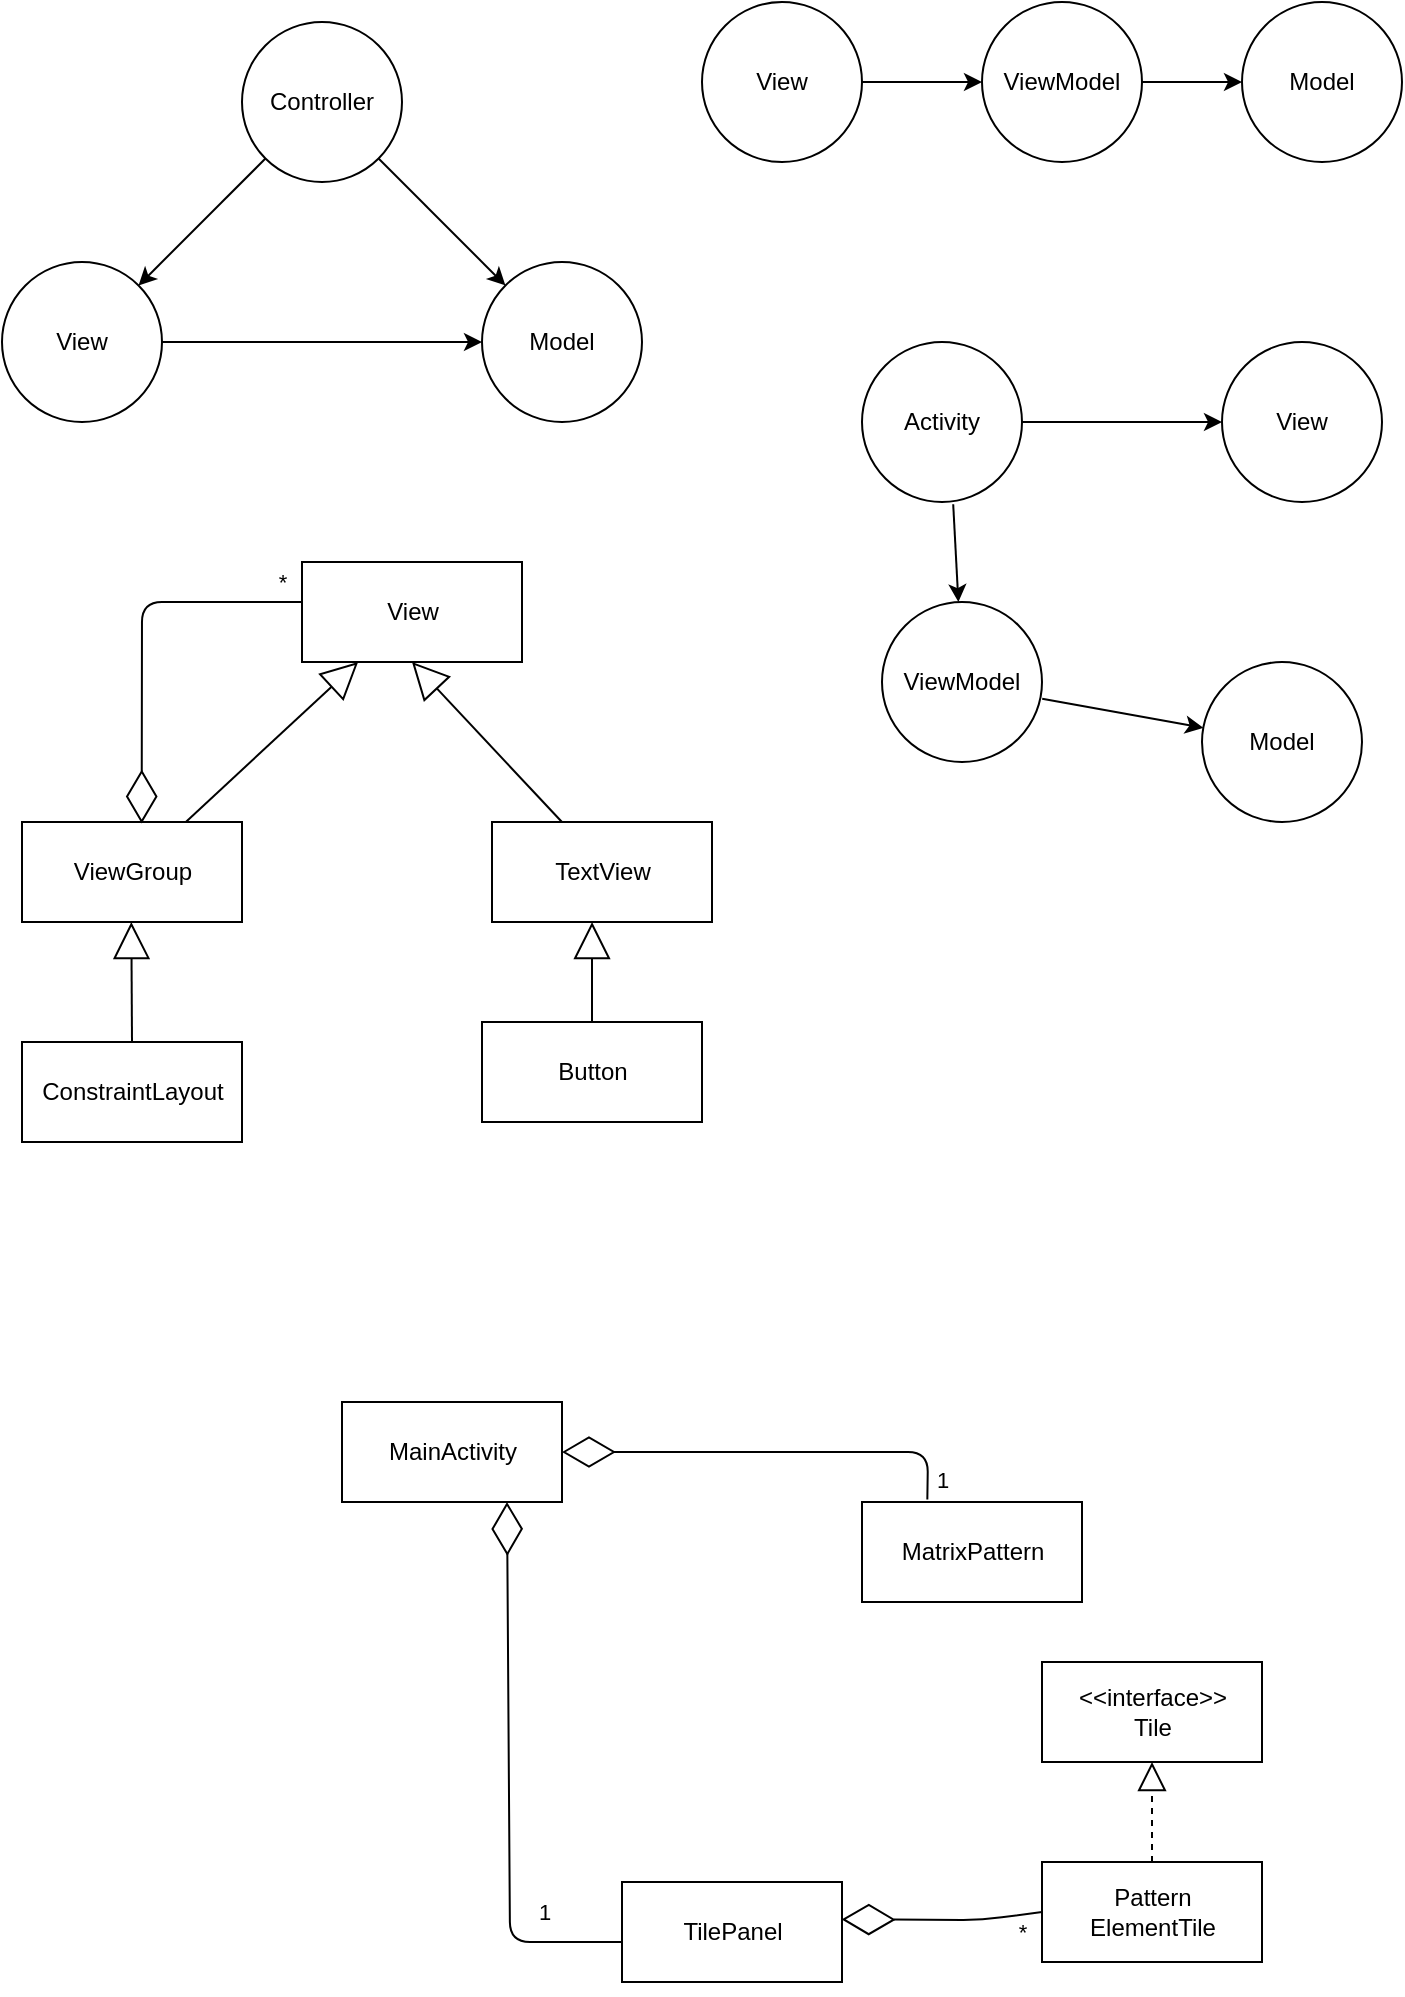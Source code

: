 <mxfile version="13.9.9" type="device" pages="8"><diagram id="9FejUKKYZWnwZ7ORGa-H" name="Page-1"><mxGraphModel dx="1426" dy="875" grid="1" gridSize="10" guides="1" tooltips="1" connect="1" arrows="1" fold="1" page="1" pageScale="1" pageWidth="850" pageHeight="1100" math="0" shadow="0"><root><mxCell id="0"/><mxCell id="1" parent="0"/><mxCell id="-HgkcA62u7716bBXVT-U-1" value="Model" style="ellipse;whiteSpace=wrap;html=1;aspect=fixed;" parent="1" vertex="1"><mxGeometry x="310" y="180" width="80" height="80" as="geometry"/></mxCell><mxCell id="-HgkcA62u7716bBXVT-U-2" value="View" style="ellipse;whiteSpace=wrap;html=1;aspect=fixed;" parent="1" vertex="1"><mxGeometry x="70" y="180" width="80" height="80" as="geometry"/></mxCell><mxCell id="-HgkcA62u7716bBXVT-U-3" value="Controller" style="ellipse;whiteSpace=wrap;html=1;aspect=fixed;" parent="1" vertex="1"><mxGeometry x="190" y="60" width="80" height="80" as="geometry"/></mxCell><mxCell id="-HgkcA62u7716bBXVT-U-4" value="" style="endArrow=classic;html=1;exitX=1;exitY=1;exitDx=0;exitDy=0;" parent="1" source="-HgkcA62u7716bBXVT-U-3" target="-HgkcA62u7716bBXVT-U-1" edge="1"><mxGeometry width="50" height="50" relative="1" as="geometry"><mxPoint x="230" y="300" as="sourcePoint"/><mxPoint x="280" y="250" as="targetPoint"/></mxGeometry></mxCell><mxCell id="-HgkcA62u7716bBXVT-U-5" value="" style="endArrow=classic;html=1;exitX=0;exitY=1;exitDx=0;exitDy=0;entryX=1;entryY=0;entryDx=0;entryDy=0;" parent="1" source="-HgkcA62u7716bBXVT-U-3" target="-HgkcA62u7716bBXVT-U-2" edge="1"><mxGeometry width="50" height="50" relative="1" as="geometry"><mxPoint x="268.284" y="138.284" as="sourcePoint"/><mxPoint x="331.716" y="201.716" as="targetPoint"/></mxGeometry></mxCell><mxCell id="-HgkcA62u7716bBXVT-U-6" value="" style="endArrow=classic;html=1;entryX=0;entryY=0.5;entryDx=0;entryDy=0;" parent="1" source="-HgkcA62u7716bBXVT-U-2" target="-HgkcA62u7716bBXVT-U-1" edge="1"><mxGeometry width="50" height="50" relative="1" as="geometry"><mxPoint x="211.716" y="138.284" as="sourcePoint"/><mxPoint x="138.284" y="201.716" as="targetPoint"/></mxGeometry></mxCell><mxCell id="-HgkcA62u7716bBXVT-U-7" value="View" style="html=1;" parent="1" vertex="1"><mxGeometry x="220" y="330" width="110" height="50" as="geometry"/></mxCell><mxCell id="-HgkcA62u7716bBXVT-U-8" value="ViewGroup" style="html=1;" parent="1" vertex="1"><mxGeometry x="80" y="460" width="110" height="50" as="geometry"/></mxCell><mxCell id="-HgkcA62u7716bBXVT-U-10" value="" style="endArrow=block;endSize=16;endFill=0;html=1;" parent="1" source="-HgkcA62u7716bBXVT-U-8" target="-HgkcA62u7716bBXVT-U-7" edge="1"><mxGeometry width="160" relative="1" as="geometry"><mxPoint x="320" y="450" as="sourcePoint"/><mxPoint x="480" y="450" as="targetPoint"/></mxGeometry></mxCell><mxCell id="-HgkcA62u7716bBXVT-U-11" value="" style="endArrow=diamondThin;endFill=0;endSize=24;html=1;entryX=0.544;entryY=0.014;entryDx=0;entryDy=0;entryPerimeter=0;exitX=0;exitY=0.4;exitDx=0;exitDy=0;exitPerimeter=0;" parent="1" source="-HgkcA62u7716bBXVT-U-7" target="-HgkcA62u7716bBXVT-U-8" edge="1"><mxGeometry width="160" relative="1" as="geometry"><mxPoint x="130" y="560" as="sourcePoint"/><mxPoint x="290" y="560" as="targetPoint"/><Array as="points"><mxPoint x="140" y="350"/></Array></mxGeometry></mxCell><mxCell id="-HgkcA62u7716bBXVT-U-12" value="*" style="edgeLabel;html=1;align=center;verticalAlign=middle;resizable=0;points=[];" parent="-HgkcA62u7716bBXVT-U-11" vertex="1" connectable="0"><mxGeometry x="-0.804" y="-1" relative="1" as="geometry"><mxPoint x="8.57" y="-9" as="offset"/></mxGeometry></mxCell><mxCell id="-HgkcA62u7716bBXVT-U-13" value="TextView" style="html=1;" parent="1" vertex="1"><mxGeometry x="315" y="460" width="110" height="50" as="geometry"/></mxCell><mxCell id="-HgkcA62u7716bBXVT-U-14" value="Button" style="html=1;" parent="1" vertex="1"><mxGeometry x="310" y="560" width="110" height="50" as="geometry"/></mxCell><mxCell id="-HgkcA62u7716bBXVT-U-15" value="" style="endArrow=block;endSize=16;endFill=0;html=1;entryX=0.5;entryY=1;entryDx=0;entryDy=0;exitX=0.318;exitY=0;exitDx=0;exitDy=0;exitPerimeter=0;" parent="1" source="-HgkcA62u7716bBXVT-U-13" target="-HgkcA62u7716bBXVT-U-7" edge="1"><mxGeometry width="160" relative="1" as="geometry"><mxPoint x="171.923" y="470.0" as="sourcePoint"/><mxPoint x="258.077" y="390.0" as="targetPoint"/></mxGeometry></mxCell><mxCell id="-HgkcA62u7716bBXVT-U-16" value="" style="endArrow=block;endSize=16;endFill=0;html=1;entryX=0.5;entryY=1;entryDx=0;entryDy=0;exitX=0.5;exitY=0;exitDx=0;exitDy=0;" parent="1" source="-HgkcA62u7716bBXVT-U-14" edge="1"><mxGeometry width="160" relative="1" as="geometry"><mxPoint x="440" y="590.0" as="sourcePoint"/><mxPoint x="365.02" y="510.0" as="targetPoint"/></mxGeometry></mxCell><mxCell id="-HgkcA62u7716bBXVT-U-17" value="ConstraintLayout" style="html=1;" parent="1" vertex="1"><mxGeometry x="80" y="570" width="110" height="50" as="geometry"/></mxCell><mxCell id="-HgkcA62u7716bBXVT-U-19" value="" style="endArrow=block;endSize=16;endFill=0;html=1;entryX=0.5;entryY=1;entryDx=0;entryDy=0;exitX=0.5;exitY=0;exitDx=0;exitDy=0;" parent="1" source="-HgkcA62u7716bBXVT-U-17" edge="1"><mxGeometry width="160" relative="1" as="geometry"><mxPoint x="134.64" y="560" as="sourcePoint"/><mxPoint x="134.66" y="510" as="targetPoint"/></mxGeometry></mxCell><mxCell id="jiDjfa22s1bzbZl6uBEX-2" value="MatrixPattern" style="html=1;" parent="1" vertex="1"><mxGeometry x="500" y="800" width="110" height="50" as="geometry"/></mxCell><mxCell id="jiDjfa22s1bzbZl6uBEX-5" value="MainActivity" style="html=1;" parent="1" vertex="1"><mxGeometry x="240" y="750" width="110" height="50" as="geometry"/></mxCell><mxCell id="jiDjfa22s1bzbZl6uBEX-7" value="" style="endArrow=diamondThin;endFill=0;endSize=24;html=1;entryX=1;entryY=0.5;entryDx=0;entryDy=0;exitX=0.297;exitY=-0.026;exitDx=0;exitDy=0;exitPerimeter=0;" parent="1" source="jiDjfa22s1bzbZl6uBEX-2" target="jiDjfa22s1bzbZl6uBEX-5" edge="1"><mxGeometry width="160" relative="1" as="geometry"><mxPoint x="323.587" y="900" as="sourcePoint"/><mxPoint x="282.5" y="810" as="targetPoint"/><Array as="points"><mxPoint x="533" y="775"/></Array></mxGeometry></mxCell><mxCell id="jiDjfa22s1bzbZl6uBEX-16" value="1" style="edgeLabel;html=1;align=center;verticalAlign=middle;resizable=0;points=[];" parent="jiDjfa22s1bzbZl6uBEX-7" vertex="1" connectable="0"><mxGeometry x="-0.903" y="-1" relative="1" as="geometry"><mxPoint x="6.19" as="offset"/></mxGeometry></mxCell><mxCell id="jiDjfa22s1bzbZl6uBEX-8" value="" style="endArrow=diamondThin;endFill=0;endSize=24;html=1;entryX=0.75;entryY=1;entryDx=0;entryDy=0;" parent="1" target="jiDjfa22s1bzbZl6uBEX-5" edge="1"><mxGeometry width="160" relative="1" as="geometry"><mxPoint x="400" y="1020" as="sourcePoint"/><mxPoint x="324.02" y="940" as="targetPoint"/><Array as="points"><mxPoint x="324" y="1020"/></Array></mxGeometry></mxCell><mxCell id="jiDjfa22s1bzbZl6uBEX-17" value="1" style="edgeLabel;html=1;align=center;verticalAlign=middle;resizable=0;points=[];" parent="jiDjfa22s1bzbZl6uBEX-8" vertex="1" connectable="0"><mxGeometry x="-0.579" y="-1" relative="1" as="geometry"><mxPoint x="3.1" y="-14" as="offset"/></mxGeometry></mxCell><mxCell id="jiDjfa22s1bzbZl6uBEX-9" value="TilePanel" style="html=1;" parent="1" vertex="1"><mxGeometry x="380" y="990" width="110" height="50" as="geometry"/></mxCell><mxCell id="jiDjfa22s1bzbZl6uBEX-10" value="" style="endArrow=diamondThin;endFill=0;endSize=24;html=1;entryX=0.999;entryY=0.374;entryDx=0;entryDy=0;entryPerimeter=0;exitX=0;exitY=0.5;exitDx=0;exitDy=0;" parent="1" source="jiDjfa22s1bzbZl6uBEX-12" target="jiDjfa22s1bzbZl6uBEX-9" edge="1"><mxGeometry width="160" relative="1" as="geometry"><mxPoint x="646" y="1040" as="sourcePoint"/><mxPoint x="570.02" y="960" as="targetPoint"/><Array as="points"><mxPoint x="560" y="1009"/></Array></mxGeometry></mxCell><mxCell id="jiDjfa22s1bzbZl6uBEX-18" value="*" style="edgeLabel;html=1;align=center;verticalAlign=middle;resizable=0;points=[];" parent="jiDjfa22s1bzbZl6uBEX-10" vertex="1" connectable="0"><mxGeometry x="-0.397" y="-20" relative="1" as="geometry"><mxPoint x="20" y="26" as="offset"/></mxGeometry></mxCell><mxCell id="jiDjfa22s1bzbZl6uBEX-11" value="&amp;lt;&amp;lt;interface&amp;gt;&amp;gt;&lt;br&gt;Tile" style="html=1;" parent="1" vertex="1"><mxGeometry x="590" y="880" width="110" height="50" as="geometry"/></mxCell><mxCell id="jiDjfa22s1bzbZl6uBEX-12" value="Pattern&lt;br&gt;ElementTile" style="html=1;" parent="1" vertex="1"><mxGeometry x="590" y="980" width="110" height="50" as="geometry"/></mxCell><mxCell id="jiDjfa22s1bzbZl6uBEX-13" value="" style="endArrow=block;dashed=1;endFill=0;endSize=12;html=1;entryX=0.5;entryY=1;entryDx=0;entryDy=0;exitX=0.5;exitY=0;exitDx=0;exitDy=0;" parent="1" source="jiDjfa22s1bzbZl6uBEX-12" target="jiDjfa22s1bzbZl6uBEX-11" edge="1"><mxGeometry width="160" relative="1" as="geometry"><mxPoint x="460" y="920" as="sourcePoint"/><mxPoint x="620" y="920" as="targetPoint"/></mxGeometry></mxCell><mxCell id="Ve1cUeatzUI9SNjKEAec-1" value="ViewModel" style="ellipse;whiteSpace=wrap;html=1;aspect=fixed;" parent="1" vertex="1"><mxGeometry x="560" y="50" width="80" height="80" as="geometry"/></mxCell><mxCell id="Ve1cUeatzUI9SNjKEAec-2" value="Model" style="ellipse;whiteSpace=wrap;html=1;aspect=fixed;" parent="1" vertex="1"><mxGeometry x="690" y="50" width="80" height="80" as="geometry"/></mxCell><mxCell id="Ve1cUeatzUI9SNjKEAec-3" value="View" style="ellipse;whiteSpace=wrap;html=1;aspect=fixed;" parent="1" vertex="1"><mxGeometry x="420" y="50" width="80" height="80" as="geometry"/></mxCell><mxCell id="Ve1cUeatzUI9SNjKEAec-4" value="" style="endArrow=classic;html=1;" parent="1" source="Ve1cUeatzUI9SNjKEAec-3" target="Ve1cUeatzUI9SNjKEAec-1" edge="1"><mxGeometry width="50" height="50" relative="1" as="geometry"><mxPoint x="268.529" y="138.037" as="sourcePoint"/><mxPoint x="331.823" y="201.609" as="targetPoint"/></mxGeometry></mxCell><mxCell id="Ve1cUeatzUI9SNjKEAec-5" value="" style="endArrow=classic;html=1;" parent="1" source="Ve1cUeatzUI9SNjKEAec-1" target="Ve1cUeatzUI9SNjKEAec-2" edge="1"><mxGeometry width="50" height="50" relative="1" as="geometry"><mxPoint x="540" y="210" as="sourcePoint"/><mxPoint x="540" y="150" as="targetPoint"/></mxGeometry></mxCell><mxCell id="_TlTCXLMqOq2gX_zp7fC-1" value="Activity" style="ellipse;whiteSpace=wrap;html=1;aspect=fixed;" parent="1" vertex="1"><mxGeometry x="500" y="220" width="80" height="80" as="geometry"/></mxCell><mxCell id="_TlTCXLMqOq2gX_zp7fC-2" value="View" style="ellipse;whiteSpace=wrap;html=1;aspect=fixed;" parent="1" vertex="1"><mxGeometry x="680" y="220" width="80" height="80" as="geometry"/></mxCell><mxCell id="_TlTCXLMqOq2gX_zp7fC-3" value="" style="endArrow=classic;html=1;" parent="1" source="_TlTCXLMqOq2gX_zp7fC-1" target="_TlTCXLMqOq2gX_zp7fC-2" edge="1"><mxGeometry width="50" height="50" relative="1" as="geometry"><mxPoint x="510.0" y="100" as="sourcePoint"/><mxPoint x="570" y="100" as="targetPoint"/></mxGeometry></mxCell><mxCell id="_TlTCXLMqOq2gX_zp7fC-4" value="ViewModel" style="ellipse;whiteSpace=wrap;html=1;aspect=fixed;" parent="1" vertex="1"><mxGeometry x="510" y="350" width="80" height="80" as="geometry"/></mxCell><mxCell id="_TlTCXLMqOq2gX_zp7fC-5" value="" style="endArrow=classic;html=1;exitX=0.57;exitY=1.014;exitDx=0;exitDy=0;exitPerimeter=0;" parent="1" source="_TlTCXLMqOq2gX_zp7fC-1" target="_TlTCXLMqOq2gX_zp7fC-4" edge="1"><mxGeometry width="50" height="50" relative="1" as="geometry"><mxPoint x="580" y="270" as="sourcePoint"/><mxPoint x="660" y="270" as="targetPoint"/></mxGeometry></mxCell><mxCell id="_TlTCXLMqOq2gX_zp7fC-6" value="Model" style="ellipse;whiteSpace=wrap;html=1;aspect=fixed;" parent="1" vertex="1"><mxGeometry x="670" y="380" width="80" height="80" as="geometry"/></mxCell><mxCell id="_TlTCXLMqOq2gX_zp7fC-7" value="" style="endArrow=classic;html=1;exitX=1.001;exitY=0.605;exitDx=0;exitDy=0;exitPerimeter=0;" parent="1" source="_TlTCXLMqOq2gX_zp7fC-4" target="_TlTCXLMqOq2gX_zp7fC-6" edge="1"><mxGeometry width="50" height="50" relative="1" as="geometry"><mxPoint x="640.0" y="370" as="sourcePoint"/><mxPoint x="648.225" y="419.36" as="targetPoint"/></mxGeometry></mxCell></root></mxGraphModel></diagram><diagram id="kGtV7Uuq0_2SHW5dppH5" name="Page-2"><mxGraphModel dx="1186" dy="875" grid="1" gridSize="10" guides="1" tooltips="1" connect="1" arrows="1" fold="1" page="1" pageScale="1" pageWidth="850" pageHeight="1100" math="0" shadow="0"><root><mxCell id="g31X348obMv50I5BAA7G-0"/><mxCell id="g31X348obMv50I5BAA7G-1" parent="g31X348obMv50I5BAA7G-0"/><mxCell id="g31X348obMv50I5BAA7G-2" value="Main&lt;br&gt;Activity" style="ellipse;whiteSpace=wrap;html=1;aspect=fixed;labelPosition=center;verticalLabelPosition=top;align=center;verticalAlign=bottom;" parent="g31X348obMv50I5BAA7G-1" vertex="1"><mxGeometry x="180" y="120" width="110" height="110" as="geometry"/></mxCell><mxCell id="g31X348obMv50I5BAA7G-3" value="content" style="rounded=0;whiteSpace=wrap;html=1;" parent="g31X348obMv50I5BAA7G-1" vertex="1"><mxGeometry x="200" y="150" width="70" height="20" as="geometry"/></mxCell><mxCell id="g31X348obMv50I5BAA7G-6" value="Constraint&lt;br&gt;Layout" style="ellipse;whiteSpace=wrap;html=1;aspect=fixed;labelPosition=center;verticalLabelPosition=top;align=center;verticalAlign=bottom;" parent="g31X348obMv50I5BAA7G-1" vertex="1"><mxGeometry x="425" y="260" width="130" height="130" as="geometry"/></mxCell><mxCell id="g31X348obMv50I5BAA7G-7" value="startButton" style="ellipse;whiteSpace=wrap;html=1;aspect=fixed;" parent="g31X348obMv50I5BAA7G-1" vertex="1"><mxGeometry x="340" y="380" width="80" height="80" as="geometry"/></mxCell><mxCell id="g31X348obMv50I5BAA7G-9" value="children" style="rounded=0;whiteSpace=wrap;html=1;labelPosition=center;verticalLabelPosition=top;align=center;verticalAlign=bottom;" parent="g31X348obMv50I5BAA7G-1" vertex="1"><mxGeometry x="455" y="330" width="70" height="20" as="geometry"/></mxCell><mxCell id="g31X348obMv50I5BAA7G-8" value="" style="endArrow=classic;html=1;exitX=0.25;exitY=1;exitDx=0;exitDy=0;" parent="g31X348obMv50I5BAA7G-1" source="g31X348obMv50I5BAA7G-9" target="g31X348obMv50I5BAA7G-7" edge="1"><mxGeometry width="50" height="50" relative="1" as="geometry"><mxPoint x="470" y="340" as="sourcePoint"/><mxPoint x="420" y="390" as="targetPoint"/></mxGeometry></mxCell><mxCell id="g31X348obMv50I5BAA7G-10" value="" style="endArrow=classic;html=1;entryX=0;entryY=0;entryDx=0;entryDy=0;exitX=1;exitY=0.5;exitDx=0;exitDy=0;" parent="g31X348obMv50I5BAA7G-1" source="g31X348obMv50I5BAA7G-3" target="g31X348obMv50I5BAA7G-6" edge="1"><mxGeometry width="50" height="50" relative="1" as="geometry"><mxPoint x="280" y="180" as="sourcePoint"/><mxPoint x="385" y="180" as="targetPoint"/></mxGeometry></mxCell><mxCell id="Bgb9U0AcvbCVNLj04-Vc-0" value="matrixView" style="ellipse;whiteSpace=wrap;html=1;aspect=fixed;" parent="g31X348obMv50I5BAA7G-1" vertex="1"><mxGeometry x="490" y="410" width="80" height="80" as="geometry"/></mxCell><mxCell id="Bgb9U0AcvbCVNLj04-Vc-1" value="" style="endArrow=classic;html=1;" parent="g31X348obMv50I5BAA7G-1" source="g31X348obMv50I5BAA7G-9" target="Bgb9U0AcvbCVNLj04-Vc-0" edge="1"><mxGeometry width="50" height="50" relative="1" as="geometry"><mxPoint x="480" y="350.0" as="sourcePoint"/><mxPoint x="419.846" y="403.368" as="targetPoint"/></mxGeometry></mxCell><mxCell id="znIITje_D4S4hm69Ziun-0" value="" style="ellipse;whiteSpace=wrap;html=1;aspect=fixed;" parent="g31X348obMv50I5BAA7G-1" vertex="1"><mxGeometry x="205" y="300" width="120" height="120" as="geometry"/></mxCell><mxCell id="znIITje_D4S4hm69Ziun-1" value="matrixView" style="rounded=0;whiteSpace=wrap;html=1;labelPosition=center;verticalLabelPosition=middle;align=center;verticalAlign=middle;" parent="g31X348obMv50I5BAA7G-1" vertex="1"><mxGeometry x="230" y="370" width="70" height="20" as="geometry"/></mxCell><mxCell id="znIITje_D4S4hm69Ziun-2" value="startButton" style="rounded=0;whiteSpace=wrap;html=1;labelPosition=center;verticalLabelPosition=middle;align=center;verticalAlign=middle;" parent="g31X348obMv50I5BAA7G-1" vertex="1"><mxGeometry x="230" y="340" width="70" height="20" as="geometry"/></mxCell><mxCell id="znIITje_D4S4hm69Ziun-3" value="" style="endArrow=classic;html=1;exitX=1;exitY=0.5;exitDx=0;exitDy=0;entryX=0;entryY=0;entryDx=0;entryDy=0;" parent="g31X348obMv50I5BAA7G-1" source="znIITje_D4S4hm69Ziun-2" target="g31X348obMv50I5BAA7G-7" edge="1"><mxGeometry width="50" height="50" relative="1" as="geometry"><mxPoint x="300" y="360" as="sourcePoint"/><mxPoint x="350" y="310" as="targetPoint"/></mxGeometry></mxCell><mxCell id="znIITje_D4S4hm69Ziun-4" value="" style="endArrow=classic;html=1;exitX=1;exitY=0.75;exitDx=0;exitDy=0;" parent="g31X348obMv50I5BAA7G-1" source="znIITje_D4S4hm69Ziun-1" target="Bgb9U0AcvbCVNLj04-Vc-0" edge="1"><mxGeometry width="50" height="50" relative="1" as="geometry"><mxPoint x="255" y="360" as="sourcePoint"/><mxPoint x="361.716" y="401.716" as="targetPoint"/><Array as="points"><mxPoint x="350" y="520"/></Array></mxGeometry></mxCell><mxCell id="znIITje_D4S4hm69Ziun-5" value="binding" style="rounded=0;whiteSpace=wrap;html=1;" parent="g31X348obMv50I5BAA7G-1" vertex="1"><mxGeometry x="200" y="180" width="70" height="20" as="geometry"/></mxCell><mxCell id="znIITje_D4S4hm69Ziun-6" value="" style="endArrow=classic;html=1;" parent="g31X348obMv50I5BAA7G-1" source="znIITje_D4S4hm69Ziun-5" target="znIITje_D4S4hm69Ziun-0" edge="1"><mxGeometry width="50" height="50" relative="1" as="geometry"><mxPoint x="335" y="180.0" as="sourcePoint"/><mxPoint x="509.038" y="289.038" as="targetPoint"/></mxGeometry></mxCell><mxCell id="CGHeEOU74P5p5xSfJF1c-0" value="Matrix&lt;br&gt;ViewModel" style="ellipse;whiteSpace=wrap;html=1;aspect=fixed;" parent="g31X348obMv50I5BAA7G-1" vertex="1"><mxGeometry x="80" y="510" width="80" height="80" as="geometry"/></mxCell><mxCell id="CGHeEOU74P5p5xSfJF1c-1" value="current" style="ellipse;whiteSpace=wrap;html=1;aspect=fixed;" parent="g31X348obMv50I5BAA7G-1" vertex="1"><mxGeometry x="245" y="560" width="80" height="80" as="geometry"/></mxCell><mxCell id="CGHeEOU74P5p5xSfJF1c-2" value="toGuess" style="ellipse;whiteSpace=wrap;html=1;aspect=fixed;" parent="g31X348obMv50I5BAA7G-1" vertex="1"><mxGeometry x="160" y="620" width="80" height="80" as="geometry"/></mxCell><mxCell id="CGHeEOU74P5p5xSfJF1c-3" value="" style="endArrow=classic;html=1;exitX=1.001;exitY=0.399;exitDx=0;exitDy=0;exitPerimeter=0;" parent="g31X348obMv50I5BAA7G-1" target="CGHeEOU74P5p5xSfJF1c-1" edge="1"><mxGeometry width="50" height="50" relative="1" as="geometry"><mxPoint x="160.0" y="560" as="sourcePoint"/><mxPoint x="460.214" y="521.19" as="targetPoint"/></mxGeometry></mxCell><mxCell id="CGHeEOU74P5p5xSfJF1c-5" value="" style="endArrow=classic;html=1;" parent="g31X348obMv50I5BAA7G-1" source="CGHeEOU74P5p5xSfJF1c-0" target="CGHeEOU74P5p5xSfJF1c-2" edge="1"><mxGeometry width="50" height="50" relative="1" as="geometry"><mxPoint x="170" y="570" as="sourcePoint"/><mxPoint x="256.908" y="597.794" as="targetPoint"/></mxGeometry></mxCell><mxCell id="CGHeEOU74P5p5xSfJF1c-7" value="" style="endArrow=classic;html=1;exitX=0;exitY=1;exitDx=0;exitDy=0;entryX=0;entryY=0;entryDx=0;entryDy=0;" parent="g31X348obMv50I5BAA7G-1" source="g31X348obMv50I5BAA7G-2" target="CGHeEOU74P5p5xSfJF1c-0" edge="1"><mxGeometry width="50" height="50" relative="1" as="geometry"><mxPoint x="300.11" y="173.89" as="sourcePoint"/><mxPoint x="600.324" y="135.08" as="targetPoint"/><Array as="points"><mxPoint x="70" y="330"/></Array></mxGeometry></mxCell></root></mxGraphModel></diagram><diagram id="8saWHQNOpM2fcUwBdfIq" name="Page-3"><mxGraphModel dx="1186" dy="875" grid="1" gridSize="10" guides="1" tooltips="1" connect="1" arrows="1" fold="1" page="1" pageScale="1" pageWidth="827" pageHeight="1169" math="0" shadow="0"><root><mxCell id="HqkWj2J5frp-In6kbHMt-0"/><mxCell id="HqkWj2J5frp-In6kbHMt-1" parent="HqkWj2J5frp-In6kbHMt-0"/><mxCell id="HqkWj2J5frp-In6kbHMt-5" value="Main&lt;br&gt;Activity" style="ellipse;whiteSpace=wrap;html=1;aspect=fixed;" parent="HqkWj2J5frp-In6kbHMt-1" vertex="1"><mxGeometry x="140" y="240" width="80" height="80" as="geometry"/></mxCell><mxCell id="HqkWj2J5frp-In6kbHMt-6" value="Matrix&lt;br&gt;ViewModel" style="ellipse;whiteSpace=wrap;html=1;aspect=fixed;" parent="HqkWj2J5frp-In6kbHMt-1" vertex="1"><mxGeometry x="334" y="240" width="80" height="80" as="geometry"/></mxCell><mxCell id="HqkWj2J5frp-In6kbHMt-7" value="Matrix&lt;br&gt;Pattern" style="ellipse;whiteSpace=wrap;html=1;aspect=fixed;" parent="HqkWj2J5frp-In6kbHMt-1" vertex="1"><mxGeometry x="400" y="360" width="80" height="80" as="geometry"/></mxCell><mxCell id="HqkWj2J5frp-In6kbHMt-8" value="" style="endArrow=classic;html=1;" parent="HqkWj2J5frp-In6kbHMt-1" source="HqkWj2J5frp-In6kbHMt-5" target="HqkWj2J5frp-In6kbHMt-6" edge="1"><mxGeometry width="50" height="50" relative="1" as="geometry"><mxPoint x="310" y="280" as="sourcePoint"/><mxPoint x="360" y="230" as="targetPoint"/></mxGeometry></mxCell><mxCell id="HqkWj2J5frp-In6kbHMt-9" value="" style="endArrow=classic;html=1;entryX=0;entryY=1;entryDx=0;entryDy=0;" parent="HqkWj2J5frp-In6kbHMt-1" source="HqkWj2J5frp-In6kbHMt-6" target="HqkWj2J5frp-In6kbHMt-20" edge="1"><mxGeometry width="50" height="50" relative="1" as="geometry"><mxPoint x="230" y="290" as="sourcePoint"/><mxPoint x="344" y="290" as="targetPoint"/></mxGeometry></mxCell><mxCell id="HqkWj2J5frp-In6kbHMt-10" value="" style="endArrow=classic;html=1;entryX=0.043;entryY=0.286;entryDx=0;entryDy=0;entryPerimeter=0;exitX=0.5;exitY=1;exitDx=0;exitDy=0;" parent="HqkWj2J5frp-In6kbHMt-1" source="HqkWj2J5frp-In6kbHMt-6" target="HqkWj2J5frp-In6kbHMt-7" edge="1"><mxGeometry width="50" height="50" relative="1" as="geometry"><mxPoint x="385" y="318" as="sourcePoint"/><mxPoint x="453.66" y="369.897" as="targetPoint"/></mxGeometry></mxCell><mxCell id="HqkWj2J5frp-In6kbHMt-11" value="View" style="ellipse;whiteSpace=wrap;html=1;aspect=fixed;" parent="HqkWj2J5frp-In6kbHMt-1" vertex="1"><mxGeometry x="170" y="370" width="80" height="80" as="geometry"/></mxCell><mxCell id="HqkWj2J5frp-In6kbHMt-12" value="" style="endArrow=classic;html=1;exitX=0.668;exitY=0.982;exitDx=0;exitDy=0;exitPerimeter=0;entryX=0.4;entryY=-0.007;entryDx=0;entryDy=0;entryPerimeter=0;" parent="HqkWj2J5frp-In6kbHMt-1" source="HqkWj2J5frp-In6kbHMt-5" target="HqkWj2J5frp-In6kbHMt-11" edge="1"><mxGeometry width="50" height="50" relative="1" as="geometry"><mxPoint x="230" y="290" as="sourcePoint"/><mxPoint x="344" y="290" as="targetPoint"/></mxGeometry></mxCell><mxCell id="HqkWj2J5frp-In6kbHMt-14" value="System&lt;br&gt;Process" style="ellipse;whiteSpace=wrap;html=1;aspect=fixed;" parent="HqkWj2J5frp-In6kbHMt-1" vertex="1"><mxGeometry x="90" y="55" width="80" height="80" as="geometry"/></mxCell><mxCell id="HqkWj2J5frp-In6kbHMt-15" value="" style="shape=cylinder3;whiteSpace=wrap;html=1;boundedLbl=1;backgroundOutline=1;size=5.143;" parent="HqkWj2J5frp-In6kbHMt-1" vertex="1"><mxGeometry x="150" y="105" width="20" height="30" as="geometry"/></mxCell><mxCell id="HqkWj2J5frp-In6kbHMt-16" value="" style="shape=cylinder3;whiteSpace=wrap;html=1;boundedLbl=1;backgroundOutline=1;size=5.143;" parent="HqkWj2J5frp-In6kbHMt-1" vertex="1"><mxGeometry x="300" y="240" width="20" height="30" as="geometry"/></mxCell><mxCell id="HqkWj2J5frp-In6kbHMt-17" value="" style="endArrow=classic;html=1;dashed=1;startArrow=classic;startFill=1;" parent="HqkWj2J5frp-In6kbHMt-1" edge="1"><mxGeometry width="50" height="50" relative="1" as="geometry"><mxPoint x="290" y="230" as="sourcePoint"/><mxPoint x="200" y="230" as="targetPoint"/></mxGeometry></mxCell><mxCell id="HqkWj2J5frp-In6kbHMt-18" value="" style="endArrow=classic;html=1;dashed=1;startArrow=classic;startFill=1;" parent="HqkWj2J5frp-In6kbHMt-1" edge="1"><mxGeometry width="50" height="50" relative="1" as="geometry"><mxPoint x="170" y="230" as="sourcePoint"/><mxPoint x="160" y="140" as="targetPoint"/></mxGeometry></mxCell><mxCell id="HqkWj2J5frp-In6kbHMt-20" value="" style="ellipse;whiteSpace=wrap;html=1;aspect=fixed;" parent="HqkWj2J5frp-In6kbHMt-1" vertex="1"><mxGeometry x="440" y="180" width="60" height="60" as="geometry"/></mxCell></root></mxGraphModel></diagram><diagram id="H4Y13mYOm6rb2bl9OdDJ" name="Page-4"><mxGraphModel dx="1186" dy="875" grid="1" gridSize="10" guides="1" tooltips="1" connect="1" arrows="1" fold="1" page="1" pageScale="1" pageWidth="827" pageHeight="1169" math="0" shadow="0"><root><mxCell id="qhwpKj7UUoZn5dQ3H0qQ-0"/><mxCell id="qhwpKj7UUoZn5dQ3H0qQ-1" parent="qhwpKj7UUoZn5dQ3H0qQ-0"/><mxCell id="qhwpKj7UUoZn5dQ3H0qQ-2" value="Activity&lt;br&gt;A" style="ellipse;whiteSpace=wrap;html=1;aspect=fixed;" parent="qhwpKj7UUoZn5dQ3H0qQ-1" vertex="1"><mxGeometry x="180" y="120" width="80" height="80" as="geometry"/></mxCell><mxCell id="qhwpKj7UUoZn5dQ3H0qQ-3" value="Activity&lt;br&gt;B" style="ellipse;whiteSpace=wrap;html=1;aspect=fixed;" parent="qhwpKj7UUoZn5dQ3H0qQ-1" vertex="1"><mxGeometry x="440" y="120" width="80" height="80" as="geometry"/></mxCell><mxCell id="qhwpKj7UUoZn5dQ3H0qQ-4" value="" style="endArrow=classic;html=1;" parent="qhwpKj7UUoZn5dQ3H0qQ-1" edge="1"><mxGeometry width="50" height="50" relative="1" as="geometry"><mxPoint x="280" y="160" as="sourcePoint"/><mxPoint x="420" y="160" as="targetPoint"/></mxGeometry></mxCell><mxCell id="qhwpKj7UUoZn5dQ3H0qQ-5" value="" style="shape=message;html=1;whiteSpace=wrap;html=1;outlineConnect=0;" parent="qhwpKj7UUoZn5dQ3H0qQ-1" vertex="1"><mxGeometry x="330" y="120" width="40" height="30" as="geometry"/></mxCell><mxCell id="qhwpKj7UUoZn5dQ3H0qQ-6" value="View&lt;br&gt;Model&lt;br&gt;A" style="ellipse;whiteSpace=wrap;html=1;aspect=fixed;" parent="qhwpKj7UUoZn5dQ3H0qQ-1" vertex="1"><mxGeometry x="160" y="220" width="50" height="50" as="geometry"/></mxCell><mxCell id="qhwpKj7UUoZn5dQ3H0qQ-7" value="" style="endArrow=classic;html=1;exitX=0.375;exitY=1;exitDx=0;exitDy=0;exitPerimeter=0;" parent="qhwpKj7UUoZn5dQ3H0qQ-1" source="qhwpKj7UUoZn5dQ3H0qQ-2" target="qhwpKj7UUoZn5dQ3H0qQ-6" edge="1"><mxGeometry width="50" height="50" relative="1" as="geometry"><mxPoint x="400" y="190" as="sourcePoint"/><mxPoint x="450" y="140" as="targetPoint"/></mxGeometry></mxCell><mxCell id="qhwpKj7UUoZn5dQ3H0qQ-8" value="View&lt;br&gt;Model&lt;br&gt;B" style="ellipse;whiteSpace=wrap;html=1;aspect=fixed;" parent="qhwpKj7UUoZn5dQ3H0qQ-1" vertex="1"><mxGeometry x="520" y="210" width="50" height="50" as="geometry"/></mxCell><mxCell id="qhwpKj7UUoZn5dQ3H0qQ-9" value="" style="endArrow=classic;html=1;" parent="qhwpKj7UUoZn5dQ3H0qQ-1" source="qhwpKj7UUoZn5dQ3H0qQ-3" target="qhwpKj7UUoZn5dQ3H0qQ-8" edge="1"><mxGeometry width="50" height="50" relative="1" as="geometry"><mxPoint x="220" y="210" as="sourcePoint"/><mxPoint x="207.07" y="233.106" as="targetPoint"/></mxGeometry></mxCell><mxCell id="qhwpKj7UUoZn5dQ3H0qQ-10" value="Repository" style="ellipse;whiteSpace=wrap;html=1;aspect=fixed;" parent="qhwpKj7UUoZn5dQ3H0qQ-1" vertex="1"><mxGeometry x="380" y="350" width="80" height="80" as="geometry"/></mxCell><mxCell id="qhwpKj7UUoZn5dQ3H0qQ-11" value="" style="endArrow=classic;html=1;exitX=0.889;exitY=0.783;exitDx=0;exitDy=0;exitPerimeter=0;entryX=0;entryY=0.5;entryDx=0;entryDy=0;" parent="qhwpKj7UUoZn5dQ3H0qQ-1" source="qhwpKj7UUoZn5dQ3H0qQ-6" target="qhwpKj7UUoZn5dQ3H0qQ-13" edge="1"><mxGeometry width="50" height="50" relative="1" as="geometry"><mxPoint x="220" y="210" as="sourcePoint"/><mxPoint x="207.07" y="233.106" as="targetPoint"/></mxGeometry></mxCell><mxCell id="qhwpKj7UUoZn5dQ3H0qQ-12" value="" style="endArrow=classic;html=1;exitX=0;exitY=1;exitDx=0;exitDy=0;entryX=1;entryY=0.5;entryDx=0;entryDy=0;" parent="qhwpKj7UUoZn5dQ3H0qQ-1" source="qhwpKj7UUoZn5dQ3H0qQ-8" target="qhwpKj7UUoZn5dQ3H0qQ-13" edge="1"><mxGeometry width="50" height="50" relative="1" as="geometry"><mxPoint x="214.45" y="269.15" as="sourcePoint"/><mxPoint x="313.486" y="313.669" as="targetPoint"/></mxGeometry></mxCell><mxCell id="qhwpKj7UUoZn5dQ3H0qQ-13" value="Application" style="ellipse;whiteSpace=wrap;html=1;aspect=fixed;" parent="qhwpKj7UUoZn5dQ3H0qQ-1" vertex="1"><mxGeometry x="300" y="250" width="80" height="80" as="geometry"/></mxCell><mxCell id="qhwpKj7UUoZn5dQ3H0qQ-14" value="" style="endArrow=classic;html=1;" parent="qhwpKj7UUoZn5dQ3H0qQ-1" source="qhwpKj7UUoZn5dQ3H0qQ-13" target="qhwpKj7UUoZn5dQ3H0qQ-10" edge="1"><mxGeometry width="50" height="50" relative="1" as="geometry"><mxPoint x="537.322" y="262.678" as="sourcePoint"/><mxPoint x="383.094" y="367.533" as="targetPoint"/></mxGeometry></mxCell></root></mxGraphModel></diagram><diagram id="kItlTgISTP_oTxkULp8j" name="Page-5"><mxGraphModel dx="1186" dy="875" grid="1" gridSize="10" guides="1" tooltips="1" connect="1" arrows="1" fold="1" page="1" pageScale="1" pageWidth="827" pageHeight="1169" math="0" shadow="0"><root><mxCell id="LICCVyDH8ZrZ41H_f-uB-0"/><mxCell id="LICCVyDH8ZrZ41H_f-uB-1" parent="LICCVyDH8ZrZ41H_f-uB-0"/><mxCell id="LICCVyDH8ZrZ41H_f-uB-2" value="Splash" style="rounded=0;whiteSpace=wrap;html=1;" parent="LICCVyDH8ZrZ41H_f-uB-1" vertex="1"><mxGeometry x="130" y="390" width="120" height="60" as="geometry"/></mxCell><mxCell id="LICCVyDH8ZrZ41H_f-uB-3" value="" style="ellipse;shape=doubleEllipse;whiteSpace=wrap;html=1;aspect=fixed;" parent="LICCVyDH8ZrZ41H_f-uB-1" vertex="1"><mxGeometry x="180" y="510" width="20" height="20" as="geometry"/></mxCell><mxCell id="LICCVyDH8ZrZ41H_f-uB-4" value="" style="endArrow=classic;html=1;entryX=0.5;entryY=1;entryDx=0;entryDy=0;" parent="LICCVyDH8ZrZ41H_f-uB-1" source="LICCVyDH8ZrZ41H_f-uB-3" target="LICCVyDH8ZrZ41H_f-uB-2" edge="1"><mxGeometry width="50" height="50" relative="1" as="geometry"><mxPoint x="250" y="520" as="sourcePoint"/><mxPoint x="300" y="470" as="targetPoint"/></mxGeometry></mxCell><mxCell id="LICCVyDH8ZrZ41H_f-uB-5" value="Game" style="rounded=0;whiteSpace=wrap;html=1;" parent="LICCVyDH8ZrZ41H_f-uB-1" vertex="1"><mxGeometry x="130" y="280" width="120" height="60" as="geometry"/></mxCell><mxCell id="LICCVyDH8ZrZ41H_f-uB-6" value="About" style="rounded=0;whiteSpace=wrap;html=1;" parent="LICCVyDH8ZrZ41H_f-uB-1" vertex="1"><mxGeometry x="130" y="170" width="120" height="60" as="geometry"/></mxCell><mxCell id="LICCVyDH8ZrZ41H_f-uB-7" value="" style="endArrow=classic;html=1;" parent="LICCVyDH8ZrZ41H_f-uB-1" edge="1"><mxGeometry width="50" height="50" relative="1" as="geometry"><mxPoint x="189.71" y="390" as="sourcePoint"/><mxPoint x="190" y="340" as="targetPoint"/></mxGeometry></mxCell><mxCell id="LICCVyDH8ZrZ41H_f-uB-8" value="" style="endArrow=classic;html=1;" parent="LICCVyDH8ZrZ41H_f-uB-1" edge="1"><mxGeometry width="50" height="50" relative="1" as="geometry"><mxPoint x="189.71" y="280" as="sourcePoint"/><mxPoint x="190" y="230" as="targetPoint"/></mxGeometry></mxCell><mxCell id="LICCVyDH8ZrZ41H_f-uB-9" value="" style="endArrow=classic;html=1;exitX=0.75;exitY=1;exitDx=0;exitDy=0;" parent="LICCVyDH8ZrZ41H_f-uB-1" source="LICCVyDH8ZrZ41H_f-uB-6" edge="1"><mxGeometry width="50" height="50" relative="1" as="geometry"><mxPoint x="199.71" y="290" as="sourcePoint"/><mxPoint x="220" y="279" as="targetPoint"/></mxGeometry></mxCell><mxCell id="LICCVyDH8ZrZ41H_f-uB-10" value="" style="endArrow=classic;html=1;exitX=1.018;exitY=0.61;exitDx=0;exitDy=0;exitPerimeter=0;entryX=1;entryY=0;entryDx=0;entryDy=0;" parent="LICCVyDH8ZrZ41H_f-uB-1" source="LICCVyDH8ZrZ41H_f-uB-5" target="LICCVyDH8ZrZ41H_f-uB-3" edge="1"><mxGeometry width="50" height="50" relative="1" as="geometry"><mxPoint x="280" y="330" as="sourcePoint"/><mxPoint x="280" y="379" as="targetPoint"/><Array as="points"><mxPoint x="310" y="317"/><mxPoint x="310" y="513"/></Array></mxGeometry></mxCell><mxCell id="KxtK83MQMRQsT7cgJ1rv-0" value="" style="endArrow=classic;html=1;exitX=1;exitY=0.5;exitDx=0;exitDy=0;" parent="LICCVyDH8ZrZ41H_f-uB-1" source="LICCVyDH8ZrZ41H_f-uB-6" edge="1"><mxGeometry width="50" height="50" relative="1" as="geometry"><mxPoint x="262.16" y="326.6" as="sourcePoint"/><mxPoint x="450" y="420" as="targetPoint"/><Array as="points"><mxPoint x="360" y="200"/><mxPoint x="360" y="420"/></Array></mxGeometry></mxCell><mxCell id="KxtK83MQMRQsT7cgJ1rv-1" value="Twitch" style="rounded=0;whiteSpace=wrap;html=1;" parent="LICCVyDH8ZrZ41H_f-uB-1" vertex="1"><mxGeometry x="450" y="390" width="110" height="60" as="geometry"/></mxCell><mxCell id="KxtK83MQMRQsT7cgJ1rv-2" value="" style="ellipse;shape=doubleEllipse;whiteSpace=wrap;html=1;aspect=fixed;" parent="LICCVyDH8ZrZ41H_f-uB-1" vertex="1"><mxGeometry x="500" y="510" width="20" height="20" as="geometry"/></mxCell><mxCell id="KxtK83MQMRQsT7cgJ1rv-3" value="" style="endArrow=classic;html=1;entryX=0.5;entryY=0;entryDx=0;entryDy=0;exitX=0.551;exitY=1.001;exitDx=0;exitDy=0;exitPerimeter=0;" parent="LICCVyDH8ZrZ41H_f-uB-1" source="KxtK83MQMRQsT7cgJ1rv-1" target="KxtK83MQMRQsT7cgJ1rv-2" edge="1"><mxGeometry width="50" height="50" relative="1" as="geometry"><mxPoint x="610" y="490" as="sourcePoint"/><mxPoint x="610" y="430.0" as="targetPoint"/></mxGeometry></mxCell><mxCell id="dykX-K60-CPe8bGOTlYz-0" value="" style="endArrow=classic;html=1;exitX=0.75;exitY=1;exitDx=0;exitDy=0;" parent="LICCVyDH8ZrZ41H_f-uB-1" edge="1"><mxGeometry width="50" height="50" relative="1" as="geometry"><mxPoint x="220" y="340.0" as="sourcePoint"/><mxPoint x="220" y="389.0" as="targetPoint"/></mxGeometry></mxCell><mxCell id="dykX-K60-CPe8bGOTlYz-1" value="A" style="text;html=1;align=center;verticalAlign=middle;resizable=0;points=[];autosize=1;" parent="LICCVyDH8ZrZ41H_f-uB-1" vertex="1"><mxGeometry x="230" y="360" width="20" height="20" as="geometry"/></mxCell><mxCell id="dykX-K60-CPe8bGOTlYz-2" value="B" style="text;html=1;align=center;verticalAlign=middle;resizable=0;points=[];autosize=1;" parent="LICCVyDH8ZrZ41H_f-uB-1" vertex="1"><mxGeometry x="320" y="450" width="20" height="20" as="geometry"/></mxCell></root></mxGraphModel></diagram><diagram id="ocDAdLjHDIXpnDJRgR4U" name="Page-6"><mxGraphModel dx="1186" dy="875" grid="1" gridSize="10" guides="1" tooltips="1" connect="1" arrows="1" fold="1" page="1" pageScale="1" pageWidth="827" pageHeight="1169" math="0" shadow="0"><root><mxCell id="IL-1fx26v2GlqliKUf0o-0"/><mxCell id="IL-1fx26v2GlqliKUf0o-1" parent="IL-1fx26v2GlqliKUf0o-0"/><mxCell id="_HIyJhSpH7LmZkc8a9xj-0" value="Activity&lt;br&gt;A&lt;br&gt;(1)" style="ellipse;whiteSpace=wrap;html=1;aspect=fixed;" parent="IL-1fx26v2GlqliKUf0o-1" vertex="1"><mxGeometry x="90" y="70" width="80" height="80" as="geometry"/></mxCell><mxCell id="_HIyJhSpH7LmZkc8a9xj-1" value="async&lt;br&gt;opr" style="ellipse;whiteSpace=wrap;html=1;aspect=fixed;" parent="IL-1fx26v2GlqliKUf0o-1" vertex="1"><mxGeometry x="490" y="40" width="80" height="80" as="geometry"/></mxCell><mxCell id="_HIyJhSpH7LmZkc8a9xj-2" value="" style="endArrow=classic;html=1;entryX=0.947;entryY=0.794;entryDx=0;entryDy=0;entryPerimeter=0;exitX=0;exitY=1;exitDx=0;exitDy=0;" parent="IL-1fx26v2GlqliKUf0o-1" source="_HIyJhSpH7LmZkc8a9xj-1" target="_HIyJhSpH7LmZkc8a9xj-4" edge="1"><mxGeometry width="50" height="50" relative="1" as="geometry"><mxPoint x="450" y="210" as="sourcePoint"/><mxPoint x="500" y="160" as="targetPoint"/></mxGeometry></mxCell><mxCell id="_HIyJhSpH7LmZkc8a9xj-4" value="ViewModel" style="ellipse;whiteSpace=wrap;html=1;aspect=fixed;" parent="IL-1fx26v2GlqliKUf0o-1" vertex="1"><mxGeometry x="290" y="30" width="80" height="80" as="geometry"/></mxCell><mxCell id="_HIyJhSpH7LmZkc8a9xj-5" value="" style="endArrow=classic;html=1;entryX=0;entryY=0.5;entryDx=0;entryDy=0;" parent="IL-1fx26v2GlqliKUf0o-1" source="_HIyJhSpH7LmZkc8a9xj-4" target="_HIyJhSpH7LmZkc8a9xj-1" edge="1"><mxGeometry width="50" height="50" relative="1" as="geometry"><mxPoint x="502.268" y="103.278" as="sourcePoint"/><mxPoint x="267.52" y="186.24" as="targetPoint"/></mxGeometry></mxCell><mxCell id="_HIyJhSpH7LmZkc8a9xj-6" value="" style="endArrow=classic;html=1;exitX=1;exitY=0;exitDx=0;exitDy=0;" parent="IL-1fx26v2GlqliKUf0o-1" source="_HIyJhSpH7LmZkc8a9xj-0" target="_HIyJhSpH7LmZkc8a9xj-4" edge="1"><mxGeometry width="50" height="50" relative="1" as="geometry"><mxPoint x="379.927" y="82.409" as="sourcePoint"/><mxPoint x="500.0" y="90" as="targetPoint"/></mxGeometry></mxCell><mxCell id="_HIyJhSpH7LmZkc8a9xj-7" value="" style="endArrow=classic;html=1;" parent="IL-1fx26v2GlqliKUf0o-1" source="_HIyJhSpH7LmZkc8a9xj-4" target="zYujeXo6k681O2G2YB4p-0" edge="1"><mxGeometry width="50" height="50" relative="1" as="geometry"><mxPoint x="232.152" y="216.694" as="sourcePoint"/><mxPoint x="290" y="150" as="targetPoint"/></mxGeometry></mxCell><mxCell id="zYujeXo6k681O2G2YB4p-0" value="LIveData" style="ellipse;whiteSpace=wrap;html=1;aspect=fixed;" parent="IL-1fx26v2GlqliKUf0o-1" vertex="1"><mxGeometry x="300" y="140" width="60" height="60" as="geometry"/></mxCell><mxCell id="zYujeXo6k681O2G2YB4p-1" value="obs" style="ellipse;whiteSpace=wrap;html=1;aspect=fixed;" parent="IL-1fx26v2GlqliKUf0o-1" vertex="1"><mxGeometry x="150" y="110" width="40" height="40" as="geometry"/></mxCell><mxCell id="zYujeXo6k681O2G2YB4p-3" value="Activity&lt;br&gt;A&lt;br&gt;(2)" style="ellipse;whiteSpace=wrap;html=1;aspect=fixed;" parent="IL-1fx26v2GlqliKUf0o-1" vertex="1"><mxGeometry x="140" y="250" width="80" height="80" as="geometry"/></mxCell><mxCell id="zYujeXo6k681O2G2YB4p-4" value="obs" style="ellipse;whiteSpace=wrap;html=1;aspect=fixed;" parent="IL-1fx26v2GlqliKUf0o-1" vertex="1"><mxGeometry x="200" y="290" width="40" height="40" as="geometry"/></mxCell><mxCell id="zYujeXo6k681O2G2YB4p-6" value="" style="endArrow=classic;html=1;exitX=0.413;exitY=1.001;exitDx=0;exitDy=0;entryX=1;entryY=0;entryDx=0;entryDy=0;exitPerimeter=0;" parent="IL-1fx26v2GlqliKUf0o-1" source="zYujeXo6k681O2G2YB4p-0" target="zYujeXo6k681O2G2YB4p-4" edge="1"><mxGeometry width="50" height="50" relative="1" as="geometry"><mxPoint x="268.787" y="168.787" as="sourcePoint"/><mxPoint x="200" y="140" as="targetPoint"/></mxGeometry></mxCell><mxCell id="zYujeXo6k681O2G2YB4p-7" value="" style="endArrow=classic;html=1;exitX=0.564;exitY=-0.016;exitDx=0;exitDy=0;exitPerimeter=0;entryX=0.051;entryY=0.803;entryDx=0;entryDy=0;entryPerimeter=0;" parent="IL-1fx26v2GlqliKUf0o-1" source="zYujeXo6k681O2G2YB4p-3" target="_HIyJhSpH7LmZkc8a9xj-4" edge="1"><mxGeometry width="50" height="50" relative="1" as="geometry"><mxPoint x="168.284" y="91.716" as="sourcePoint"/><mxPoint x="300.083" y="82.575" as="targetPoint"/></mxGeometry></mxCell></root></mxGraphModel></diagram><diagram id="sJSQbSZlWBCqXORxwDc_" name="Page-7"><mxGraphModel dx="983" dy="603" grid="1" gridSize="10" guides="1" tooltips="1" connect="1" arrows="1" fold="1" page="1" pageScale="1" pageWidth="827" pageHeight="1169" math="0" shadow="0"><root><mxCell id="8xCRZjnRu2UIkoMiJeG6-0"/><mxCell id="8xCRZjnRu2UIkoMiJeG6-1" parent="8xCRZjnRu2UIkoMiJeG6-0"/><mxCell id="8xCRZjnRu2UIkoMiJeG6-2" value="Splash&lt;br&gt;Activity" style="rounded=0;whiteSpace=wrap;html=1;" parent="8xCRZjnRu2UIkoMiJeG6-1" vertex="1"><mxGeometry x="160" y="120" width="80" height="100" as="geometry"/></mxCell><mxCell id="8xCRZjnRu2UIkoMiJeG6-3" value="" style="endArrow=classic;html=1;" parent="8xCRZjnRu2UIkoMiJeG6-1" edge="1"><mxGeometry width="50" height="50" relative="1" as="geometry"><mxPoint x="250" y="170" as="sourcePoint"/><mxPoint x="340" y="170" as="targetPoint"/></mxGeometry></mxCell><mxCell id="8xCRZjnRu2UIkoMiJeG6-4" value="Level&lt;br&gt;Activity" style="rounded=0;whiteSpace=wrap;html=1;" parent="8xCRZjnRu2UIkoMiJeG6-1" vertex="1"><mxGeometry x="350" y="120" width="80" height="100" as="geometry"/></mxCell><mxCell id="8xCRZjnRu2UIkoMiJeG6-5" value="Splash&lt;br style=&quot;font-size: 9px;&quot;&gt;ViewModel" style="ellipse;whiteSpace=wrap;html=1;aspect=fixed;fontSize=9;" parent="8xCRZjnRu2UIkoMiJeG6-1" vertex="1"><mxGeometry x="110" y="240" width="70" height="70" as="geometry"/></mxCell><mxCell id="8xCRZjnRu2UIkoMiJeG6-6" value="" style="endArrow=classic;html=1;fontSize=9;exitX=0.25;exitY=1;exitDx=0;exitDy=0;" parent="8xCRZjnRu2UIkoMiJeG6-1" source="8xCRZjnRu2UIkoMiJeG6-2" target="8xCRZjnRu2UIkoMiJeG6-5" edge="1"><mxGeometry width="50" height="50" relative="1" as="geometry"><mxPoint x="210" y="300" as="sourcePoint"/><mxPoint x="260" y="250" as="targetPoint"/></mxGeometry></mxCell><mxCell id="8xCRZjnRu2UIkoMiJeG6-7" value="Game&lt;br&gt;Repository" style="ellipse;whiteSpace=wrap;html=1;aspect=fixed;fontSize=9;" parent="8xCRZjnRu2UIkoMiJeG6-1" vertex="1"><mxGeometry x="250" y="360" width="70" height="70" as="geometry"/></mxCell><mxCell id="8xCRZjnRu2UIkoMiJeG6-8" value="" style="endArrow=classic;html=1;fontSize=9;entryX=0.93;entryY=0.154;entryDx=0;entryDy=0;entryPerimeter=0;exitX=0;exitY=1;exitDx=0;exitDy=0;" parent="8xCRZjnRu2UIkoMiJeG6-1" source="8xCRZjnRu2UIkoMiJeG6-9" target="8xCRZjnRu2UIkoMiJeG6-7" edge="1"><mxGeometry width="50" height="50" relative="1" as="geometry"><mxPoint x="360" y="230" as="sourcePoint"/><mxPoint x="173.718" y="255.426" as="targetPoint"/></mxGeometry></mxCell><mxCell id="8xCRZjnRu2UIkoMiJeG6-9" value="MemoryMatrix&lt;br&gt;Application" style="ellipse;whiteSpace=wrap;html=1;aspect=fixed;fontSize=9;" parent="8xCRZjnRu2UIkoMiJeG6-1" vertex="1"><mxGeometry x="350" y="280" width="70" height="70" as="geometry"/></mxCell><mxCell id="8xCRZjnRu2UIkoMiJeG6-10" value="" style="endArrow=classic;html=1;fontSize=9;exitX=0.5;exitY=1;exitDx=0;exitDy=0;" parent="8xCRZjnRu2UIkoMiJeG6-1" source="8xCRZjnRu2UIkoMiJeG6-4" target="8xCRZjnRu2UIkoMiJeG6-9" edge="1"><mxGeometry width="50" height="50" relative="1" as="geometry"><mxPoint x="380" y="230" as="sourcePoint"/><mxPoint x="302" y="366.64" as="targetPoint"/></mxGeometry></mxCell><mxCell id="8xCRZjnRu2UIkoMiJeG6-11" value="" style="shape=cylinder3;whiteSpace=wrap;html=1;boundedLbl=1;backgroundOutline=1;size=7.345;fontSize=9;" parent="8xCRZjnRu2UIkoMiJeG6-1" vertex="1"><mxGeometry x="260" y="410" width="20" height="30" as="geometry"/></mxCell><mxCell id="8xCRZjnRu2UIkoMiJeG6-12" value="" style="shape=cylinder3;whiteSpace=wrap;html=1;boundedLbl=1;backgroundOutline=1;size=7.345;fontSize=9;" parent="8xCRZjnRu2UIkoMiJeG6-1" vertex="1"><mxGeometry x="270" y="420" width="20" height="30" as="geometry"/></mxCell><mxCell id="8xCRZjnRu2UIkoMiJeG6-13" value="Game&lt;br&gt;Activity" style="rounded=0;whiteSpace=wrap;html=1;" parent="8xCRZjnRu2UIkoMiJeG6-1" vertex="1"><mxGeometry x="540" y="250" width="80" height="100" as="geometry"/></mxCell><mxCell id="8xCRZjnRu2UIkoMiJeG6-14" value="" style="endArrow=classic;html=1;" parent="8xCRZjnRu2UIkoMiJeG6-1" edge="1"><mxGeometry width="50" height="50" relative="1" as="geometry"><mxPoint x="440" y="160" as="sourcePoint"/><mxPoint x="550" y="150" as="targetPoint"/></mxGeometry></mxCell><mxCell id="8xCRZjnRu2UIkoMiJeG6-15" value="History&lt;br&gt;Activity" style="rounded=0;whiteSpace=wrap;html=1;" parent="8xCRZjnRu2UIkoMiJeG6-1" vertex="1"><mxGeometry x="560" y="90" width="80" height="100" as="geometry"/></mxCell><mxCell id="8xCRZjnRu2UIkoMiJeG6-16" value="" style="endArrow=classic;html=1;" parent="8xCRZjnRu2UIkoMiJeG6-1" edge="1"><mxGeometry width="50" height="50" relative="1" as="geometry"><mxPoint x="440" y="180" as="sourcePoint"/><mxPoint x="530" y="300" as="targetPoint"/></mxGeometry></mxCell><mxCell id="8xCRZjnRu2UIkoMiJeG6-17" value="" style="shape=message;html=1;whiteSpace=wrap;html=1;outlineConnect=0;fontSize=9;" parent="8xCRZjnRu2UIkoMiJeG6-1" vertex="1"><mxGeometry x="280" y="140" width="30" height="20" as="geometry"/></mxCell><mxCell id="8xCRZjnRu2UIkoMiJeG6-18" value="" style="shape=message;html=1;whiteSpace=wrap;html=1;outlineConnect=0;fontSize=9;" parent="8xCRZjnRu2UIkoMiJeG6-1" vertex="1"><mxGeometry x="470" y="130" width="30" height="20" as="geometry"/></mxCell><mxCell id="8xCRZjnRu2UIkoMiJeG6-19" value="" style="shape=message;html=1;whiteSpace=wrap;html=1;outlineConnect=0;fontSize=9;" parent="8xCRZjnRu2UIkoMiJeG6-1" vertex="1"><mxGeometry x="480" y="200" width="30" height="20" as="geometry"/></mxCell><mxCell id="8xCRZjnRu2UIkoMiJeG6-20" value="level" style="text;strokeColor=none;fillColor=none;html=1;fontSize=10;fontStyle=1;verticalAlign=middle;align=center;" parent="8xCRZjnRu2UIkoMiJeG6-1" vertex="1"><mxGeometry x="500" y="220" width="30" height="10" as="geometry"/></mxCell><mxCell id="8xCRZjnRu2UIkoMiJeG6-21" value="" style="endArrow=classic;html=1;fontSize=9;" parent="8xCRZjnRu2UIkoMiJeG6-1" source="8xCRZjnRu2UIkoMiJeG6-13" target="8xCRZjnRu2UIkoMiJeG6-23" edge="1"><mxGeometry width="50" height="50" relative="1" as="geometry"><mxPoint x="530" y="320" as="sourcePoint"/><mxPoint x="500.0" y="420" as="targetPoint"/></mxGeometry></mxCell><mxCell id="8xCRZjnRu2UIkoMiJeG6-22" value="" style="endArrow=classic;html=1;fontSize=10;" parent="8xCRZjnRu2UIkoMiJeG6-1" source="8xCRZjnRu2UIkoMiJeG6-25" target="8xCRZjnRu2UIkoMiJeG6-9" edge="1"><mxGeometry width="50" height="50" relative="1" as="geometry"><mxPoint x="600" y="520" as="sourcePoint"/><mxPoint x="650" y="470" as="targetPoint"/><Array as="points"><mxPoint x="700" y="310"/><mxPoint x="700" y="470"/><mxPoint x="420" y="470"/></Array></mxGeometry></mxCell><mxCell id="8xCRZjnRu2UIkoMiJeG6-23" value="Splash&lt;br style=&quot;font-size: 9px;&quot;&gt;ViewModel" style="ellipse;whiteSpace=wrap;html=1;aspect=fixed;fontSize=9;" parent="8xCRZjnRu2UIkoMiJeG6-1" vertex="1"><mxGeometry x="470" y="360" width="70" height="70" as="geometry"/></mxCell><mxCell id="8xCRZjnRu2UIkoMiJeG6-24" value="" style="endArrow=classic;html=1;fontSize=9;exitX=0;exitY=0.571;exitDx=0;exitDy=0;exitPerimeter=0;" parent="8xCRZjnRu2UIkoMiJeG6-1" source="8xCRZjnRu2UIkoMiJeG6-23" target="8xCRZjnRu2UIkoMiJeG6-9" edge="1"><mxGeometry width="50" height="50" relative="1" as="geometry"><mxPoint x="370.251" y="349.749" as="sourcePoint"/><mxPoint x="325" y="400" as="targetPoint"/></mxGeometry></mxCell><mxCell id="8xCRZjnRu2UIkoMiJeG6-25" value="History&lt;br style=&quot;font-size: 9px&quot;&gt;ViewModel" style="ellipse;whiteSpace=wrap;html=1;aspect=fixed;fontSize=9;" parent="8xCRZjnRu2UIkoMiJeG6-1" vertex="1"><mxGeometry x="660" y="175" width="70" height="70" as="geometry"/></mxCell><mxCell id="8xCRZjnRu2UIkoMiJeG6-26" value="" style="endArrow=classic;html=1;fontSize=9;exitX=1.051;exitY=0.808;exitDx=0;exitDy=0;entryX=0;entryY=0;entryDx=0;entryDy=0;exitPerimeter=0;" parent="8xCRZjnRu2UIkoMiJeG6-1" source="8xCRZjnRu2UIkoMiJeG6-15" target="8xCRZjnRu2UIkoMiJeG6-25" edge="1"><mxGeometry width="50" height="50" relative="1" as="geometry"><mxPoint x="550.503" y="360" as="sourcePoint"/><mxPoint x="536.668" y="377.514" as="targetPoint"/></mxGeometry></mxCell><mxCell id="8xCRZjnRu2UIkoMiJeG6-27" value="" style="shape=cylinder3;whiteSpace=wrap;html=1;boundedLbl=1;backgroundOutline=1;size=15;fontSize=10;" parent="8xCRZjnRu2UIkoMiJeG6-1" vertex="1"><mxGeometry x="230" y="950" width="60" height="80" as="geometry"/></mxCell><mxCell id="8xCRZjnRu2UIkoMiJeG6-28" value="ORM" style="rounded=0;whiteSpace=wrap;html=1;fontSize=10;" parent="8xCRZjnRu2UIkoMiJeG6-1" vertex="1"><mxGeometry x="200" y="800" width="270" height="60" as="geometry"/></mxCell><mxCell id="8xCRZjnRu2UIkoMiJeG6-29" value="" style="ellipse;whiteSpace=wrap;html=1;aspect=fixed;fontSize=10;" parent="8xCRZjnRu2UIkoMiJeG6-1" vertex="1"><mxGeometry x="175" y="590" width="50" height="50" as="geometry"/></mxCell><mxCell id="8xCRZjnRu2UIkoMiJeG6-30" value="" style="ellipse;whiteSpace=wrap;html=1;aspect=fixed;fontSize=10;" parent="8xCRZjnRu2UIkoMiJeG6-1" vertex="1"><mxGeometry x="110" y="650" width="50" height="50" as="geometry"/></mxCell><mxCell id="8xCRZjnRu2UIkoMiJeG6-31" value="" style="ellipse;whiteSpace=wrap;html=1;aspect=fixed;fontSize=10;" parent="8xCRZjnRu2UIkoMiJeG6-1" vertex="1"><mxGeometry x="170" y="690" width="50" height="50" as="geometry"/></mxCell><mxCell id="8xCRZjnRu2UIkoMiJeG6-32" value="" style="ellipse;whiteSpace=wrap;html=1;aspect=fixed;fontSize=10;" parent="8xCRZjnRu2UIkoMiJeG6-1" vertex="1"><mxGeometry x="250" y="660" width="50" height="50" as="geometry"/></mxCell><mxCell id="8xCRZjnRu2UIkoMiJeG6-33" value="" style="endArrow=classic;html=1;fontSize=10;exitX=0.954;exitY=0.733;exitDx=0;exitDy=0;exitPerimeter=0;entryX=0;entryY=0;entryDx=0;entryDy=0;" parent="8xCRZjnRu2UIkoMiJeG6-1" source="8xCRZjnRu2UIkoMiJeG6-29" target="8xCRZjnRu2UIkoMiJeG6-32" edge="1"><mxGeometry width="50" height="50" relative="1" as="geometry"><mxPoint x="230" y="660" as="sourcePoint"/><mxPoint x="280" y="610" as="targetPoint"/></mxGeometry></mxCell><mxCell id="8xCRZjnRu2UIkoMiJeG6-34" value="" style="endArrow=classic;html=1;fontSize=10;entryX=0.5;entryY=0;entryDx=0;entryDy=0;" parent="8xCRZjnRu2UIkoMiJeG6-1" source="8xCRZjnRu2UIkoMiJeG6-29" target="8xCRZjnRu2UIkoMiJeG6-31" edge="1"><mxGeometry width="50" height="50" relative="1" as="geometry"><mxPoint x="232.7" y="636.65" as="sourcePoint"/><mxPoint x="267.322" y="677.322" as="targetPoint"/></mxGeometry></mxCell><mxCell id="8xCRZjnRu2UIkoMiJeG6-35" value="" style="endArrow=classic;html=1;fontSize=10;" parent="8xCRZjnRu2UIkoMiJeG6-1" source="8xCRZjnRu2UIkoMiJeG6-29" target="8xCRZjnRu2UIkoMiJeG6-30" edge="1"><mxGeometry width="50" height="50" relative="1" as="geometry"><mxPoint x="208.383" y="649.948" as="sourcePoint"/><mxPoint x="205" y="700" as="targetPoint"/></mxGeometry></mxCell><mxCell id="8xCRZjnRu2UIkoMiJeG6-36" value="" style="ellipse;whiteSpace=wrap;html=1;aspect=fixed;fontSize=10;" parent="8xCRZjnRu2UIkoMiJeG6-1" vertex="1"><mxGeometry x="60" y="730" width="50" height="50" as="geometry"/></mxCell><mxCell id="8xCRZjnRu2UIkoMiJeG6-37" value="" style="endArrow=classic;html=1;fontSize=10;exitX=0.2;exitY=1;exitDx=0;exitDy=0;exitPerimeter=0;" parent="8xCRZjnRu2UIkoMiJeG6-1" source="8xCRZjnRu2UIkoMiJeG6-30" target="8xCRZjnRu2UIkoMiJeG6-36" edge="1"><mxGeometry width="50" height="50" relative="1" as="geometry"><mxPoint x="110.001" y="683.96" as="sourcePoint"/><mxPoint x="81.698" y="709.999" as="targetPoint"/></mxGeometry></mxCell><mxCell id="8xCRZjnRu2UIkoMiJeG6-39" value="" style="shape=flexArrow;endArrow=classic;startArrow=classic;html=1;fontSize=10;" parent="8xCRZjnRu2UIkoMiJeG6-1" edge="1"><mxGeometry width="50" height="50" relative="1" as="geometry"><mxPoint x="260" y="940" as="sourcePoint"/><mxPoint x="260" y="870" as="targetPoint"/></mxGeometry></mxCell><mxCell id="6nY5UIRlk8nhSdXq6ojF-0" value="History&lt;br&gt;Activity&lt;br&gt;Legacy" style="rounded=0;whiteSpace=wrap;html=1;" vertex="1" parent="8xCRZjnRu2UIkoMiJeG6-1"><mxGeometry x="680" y="30" width="80" height="100" as="geometry"/></mxCell><mxCell id="6nY5UIRlk8nhSdXq6ojF-1" value="" style="endArrow=classic;html=1;" edge="1" parent="8xCRZjnRu2UIkoMiJeG6-1"><mxGeometry width="50" height="50" relative="1" as="geometry"><mxPoint x="400" y="110" as="sourcePoint"/><mxPoint x="670" y="55" as="targetPoint"/><Array as="points"><mxPoint x="470" y="40"/></Array></mxGeometry></mxCell><mxCell id="6nY5UIRlk8nhSdXq6ojF-2" value="" style="shape=message;html=1;whiteSpace=wrap;html=1;outlineConnect=0;fontSize=9;" vertex="1" parent="8xCRZjnRu2UIkoMiJeG6-1"><mxGeometry x="490" y="50" width="30" height="20" as="geometry"/></mxCell><mxCell id="6nY5UIRlk8nhSdXq6ojF-3" value="" style="endArrow=classic;html=1;fontSize=9;" edge="1" parent="8xCRZjnRu2UIkoMiJeG6-1"><mxGeometry width="50" height="50" relative="1" as="geometry"><mxPoint x="706" y="140" as="sourcePoint"/><mxPoint x="700" y="170" as="targetPoint"/></mxGeometry></mxCell><mxCell id="6nY5UIRlk8nhSdXq6ojF-4" value="" style="whiteSpace=wrap;html=1;aspect=fixed;" vertex="1" parent="8xCRZjnRu2UIkoMiJeG6-1"><mxGeometry x="560" y="610" width="80" height="80" as="geometry"/></mxCell><mxCell id="6nY5UIRlk8nhSdXq6ojF-5" value="" style="whiteSpace=wrap;html=1;aspect=fixed;" vertex="1" parent="8xCRZjnRu2UIkoMiJeG6-1"><mxGeometry x="700" y="610" width="80" height="80" as="geometry"/></mxCell><mxCell id="6nY5UIRlk8nhSdXq6ojF-6" value="" style="whiteSpace=wrap;html=1;aspect=fixed;" vertex="1" parent="8xCRZjnRu2UIkoMiJeG6-1"><mxGeometry x="710" y="620" width="80" height="80" as="geometry"/></mxCell><mxCell id="6nY5UIRlk8nhSdXq6ojF-7" value="" style="whiteSpace=wrap;html=1;aspect=fixed;fontStyle=1" vertex="1" parent="8xCRZjnRu2UIkoMiJeG6-1"><mxGeometry x="720" y="630" width="80" height="80" as="geometry"/></mxCell><mxCell id="6nY5UIRlk8nhSdXq6ojF-8" value="" style="whiteSpace=wrap;html=1;aspect=fixed;fontStyle=1" vertex="1" parent="8xCRZjnRu2UIkoMiJeG6-1"><mxGeometry x="730" y="640" width="80" height="80" as="geometry"/></mxCell><mxCell id="6nY5UIRlk8nhSdXq6ojF-9" value="" style="whiteSpace=wrap;html=1;aspect=fixed;" vertex="1" parent="8xCRZjnRu2UIkoMiJeG6-1"><mxGeometry x="410" y="610" width="80" height="80" as="geometry"/></mxCell><mxCell id="6nY5UIRlk8nhSdXq6ojF-10" value="" style="whiteSpace=wrap;html=1;aspect=fixed;fontStyle=1" vertex="1" parent="8xCRZjnRu2UIkoMiJeG6-1"><mxGeometry x="420" y="620" width="80" height="80" as="geometry"/></mxCell><mxCell id="6nY5UIRlk8nhSdXq6ojF-11" value="" style="whiteSpace=wrap;html=1;aspect=fixed;fontStyle=1" vertex="1" parent="8xCRZjnRu2UIkoMiJeG6-1"><mxGeometry x="430" y="635" width="80" height="80" as="geometry"/></mxCell></root></mxGraphModel></diagram><diagram id="13QxW8Gnvzxb87ebIGTM" name="Page-8"><mxGraphModel dx="1346" dy="830" grid="1" gridSize="10" guides="1" tooltips="1" connect="1" arrows="1" fold="1" page="1" pageScale="1" pageWidth="827" pageHeight="1169" math="0" shadow="0"><root><mxCell id="6V1-U17BeN1rTgdlqdtr-0"/><mxCell id="6V1-U17BeN1rTgdlqdtr-1" parent="6V1-U17BeN1rTgdlqdtr-0"/><mxCell id="6V1-U17BeN1rTgdlqdtr-20" value="" style="rounded=0;whiteSpace=wrap;html=1;fontSize=16;" parent="6V1-U17BeN1rTgdlqdtr-1" vertex="1"><mxGeometry x="70" y="470" width="370" height="170" as="geometry"/></mxCell><mxCell id="6V1-U17BeN1rTgdlqdtr-2" value="" style="shape=cylinder3;whiteSpace=wrap;html=1;boundedLbl=1;backgroundOutline=1;size=15;fontSize=10;" parent="6V1-U17BeN1rTgdlqdtr-1" vertex="1"><mxGeometry x="130" y="150" width="60" height="80" as="geometry"/></mxCell><mxCell id="6V1-U17BeN1rTgdlqdtr-3" value="" style="ellipse;shape=umlControl;whiteSpace=wrap;html=1;fontSize=10;" parent="6V1-U17BeN1rTgdlqdtr-1" vertex="1"><mxGeometry x="310" y="90" width="70" height="80" as="geometry"/></mxCell><mxCell id="6V1-U17BeN1rTgdlqdtr-4" value="UI&lt;br&gt;Thread" style="ellipse;shape=umlControl;whiteSpace=wrap;html=1;fontSize=10;" parent="6V1-U17BeN1rTgdlqdtr-1" vertex="1"><mxGeometry x="350" y="300" width="70" height="80" as="geometry"/></mxCell><mxCell id="6V1-U17BeN1rTgdlqdtr-5" value="1 - Imutabilidade&lt;br&gt;2 - Confinamento&lt;br&gt;3 - Sincronização" style="text;html=1;align=center;verticalAlign=middle;resizable=0;points=[];autosize=1;fontSize=16;" parent="6V1-U17BeN1rTgdlqdtr-1" vertex="1"><mxGeometry x="520" y="70" width="140" height="60" as="geometry"/></mxCell><mxCell id="6V1-U17BeN1rTgdlqdtr-6" value="" style="rounded=0;whiteSpace=wrap;html=1;fontSize=16;" parent="6V1-U17BeN1rTgdlqdtr-1" vertex="1"><mxGeometry x="500" y="310" width="120" height="60" as="geometry"/></mxCell><mxCell id="6V1-U17BeN1rTgdlqdtr-7" value="" style="endArrow=none;html=1;fontSize=16;exitX=0.25;exitY=1;exitDx=0;exitDy=0;entryX=0.25;entryY=0;entryDx=0;entryDy=0;" parent="6V1-U17BeN1rTgdlqdtr-1" source="6V1-U17BeN1rTgdlqdtr-6" target="6V1-U17BeN1rTgdlqdtr-6" edge="1"><mxGeometry width="50" height="50" relative="1" as="geometry"><mxPoint x="490" y="250" as="sourcePoint"/><mxPoint x="540" y="200" as="targetPoint"/></mxGeometry></mxCell><mxCell id="6V1-U17BeN1rTgdlqdtr-8" value="" style="endArrow=none;html=1;fontSize=16;exitX=0.25;exitY=1;exitDx=0;exitDy=0;entryX=0.25;entryY=0;entryDx=0;entryDy=0;" parent="6V1-U17BeN1rTgdlqdtr-1" edge="1"><mxGeometry width="50" height="50" relative="1" as="geometry"><mxPoint x="559.66" y="370" as="sourcePoint"/><mxPoint x="559.66" y="310" as="targetPoint"/></mxGeometry></mxCell><mxCell id="6V1-U17BeN1rTgdlqdtr-9" value="" style="endArrow=none;html=1;fontSize=16;exitX=0.25;exitY=1;exitDx=0;exitDy=0;entryX=0.25;entryY=0;entryDx=0;entryDy=0;" parent="6V1-U17BeN1rTgdlqdtr-1" edge="1"><mxGeometry width="50" height="50" relative="1" as="geometry"><mxPoint x="590" y="370" as="sourcePoint"/><mxPoint x="590" y="310" as="targetPoint"/></mxGeometry></mxCell><mxCell id="6V1-U17BeN1rTgdlqdtr-10" value="" style="endArrow=classic;html=1;fontSize=16;" parent="6V1-U17BeN1rTgdlqdtr-1" edge="1"><mxGeometry width="50" height="50" relative="1" as="geometry"><mxPoint x="740" y="340" as="sourcePoint"/><mxPoint x="630" y="340" as="targetPoint"/></mxGeometry></mxCell><mxCell id="6V1-U17BeN1rTgdlqdtr-11" value="" style="endArrow=classic;html=1;fontSize=16;" parent="6V1-U17BeN1rTgdlqdtr-1" edge="1"><mxGeometry width="50" height="50" relative="1" as="geometry"><mxPoint x="480" y="339.66" as="sourcePoint"/><mxPoint x="430" y="339.66" as="targetPoint"/></mxGeometry></mxCell><mxCell id="6V1-U17BeN1rTgdlqdtr-13" value="Executor&lt;br&gt;Thread" style="ellipse;shape=umlControl;whiteSpace=wrap;html=1;fontSize=10;" parent="6V1-U17BeN1rTgdlqdtr-1" vertex="1"><mxGeometry x="110" y="520" width="70" height="80" as="geometry"/></mxCell><mxCell id="6V1-U17BeN1rTgdlqdtr-14" value="" style="rounded=0;whiteSpace=wrap;html=1;fontSize=16;" parent="6V1-U17BeN1rTgdlqdtr-1" vertex="1"><mxGeometry x="260" y="530" width="120" height="60" as="geometry"/></mxCell><mxCell id="6V1-U17BeN1rTgdlqdtr-15" value="" style="endArrow=none;html=1;fontSize=16;exitX=0.25;exitY=1;exitDx=0;exitDy=0;entryX=0.25;entryY=0;entryDx=0;entryDy=0;" parent="6V1-U17BeN1rTgdlqdtr-1" source="6V1-U17BeN1rTgdlqdtr-14" target="6V1-U17BeN1rTgdlqdtr-14" edge="1"><mxGeometry width="50" height="50" relative="1" as="geometry"><mxPoint x="250" y="470" as="sourcePoint"/><mxPoint x="300" y="420" as="targetPoint"/></mxGeometry></mxCell><mxCell id="6V1-U17BeN1rTgdlqdtr-16" value="" style="endArrow=none;html=1;fontSize=16;exitX=0.25;exitY=1;exitDx=0;exitDy=0;entryX=0.25;entryY=0;entryDx=0;entryDy=0;" parent="6V1-U17BeN1rTgdlqdtr-1" edge="1"><mxGeometry width="50" height="50" relative="1" as="geometry"><mxPoint x="319.66" y="590" as="sourcePoint"/><mxPoint x="319.66" y="530" as="targetPoint"/></mxGeometry></mxCell><mxCell id="6V1-U17BeN1rTgdlqdtr-17" value="" style="endArrow=none;html=1;fontSize=16;exitX=0.25;exitY=1;exitDx=0;exitDy=0;entryX=0.25;entryY=0;entryDx=0;entryDy=0;" parent="6V1-U17BeN1rTgdlqdtr-1" edge="1"><mxGeometry width="50" height="50" relative="1" as="geometry"><mxPoint x="350" y="590" as="sourcePoint"/><mxPoint x="350" y="530" as="targetPoint"/></mxGeometry></mxCell><mxCell id="6V1-U17BeN1rTgdlqdtr-18" value="" style="endArrow=classic;html=1;fontSize=16;" parent="6V1-U17BeN1rTgdlqdtr-1" edge="1"><mxGeometry width="50" height="50" relative="1" as="geometry"><mxPoint x="240" y="559.66" as="sourcePoint"/><mxPoint x="190" y="559.66" as="targetPoint"/></mxGeometry></mxCell><mxCell id="6V1-U17BeN1rTgdlqdtr-22" value="" style="endArrow=classic;html=1;fontSize=16;exitX=0.743;exitY=0.988;exitDx=0;exitDy=0;exitPerimeter=0;entryX=1;entryY=0.5;entryDx=0;entryDy=0;" parent="6V1-U17BeN1rTgdlqdtr-1" source="6V1-U17BeN1rTgdlqdtr-4" target="6V1-U17BeN1rTgdlqdtr-20" edge="1"><mxGeometry width="50" height="50" relative="1" as="geometry"><mxPoint x="460" y="450" as="sourcePoint"/><mxPoint x="510" y="400" as="targetPoint"/><Array as="points"><mxPoint x="540" y="440"/><mxPoint x="540" y="555"/></Array></mxGeometry></mxCell></root></mxGraphModel></diagram></mxfile>